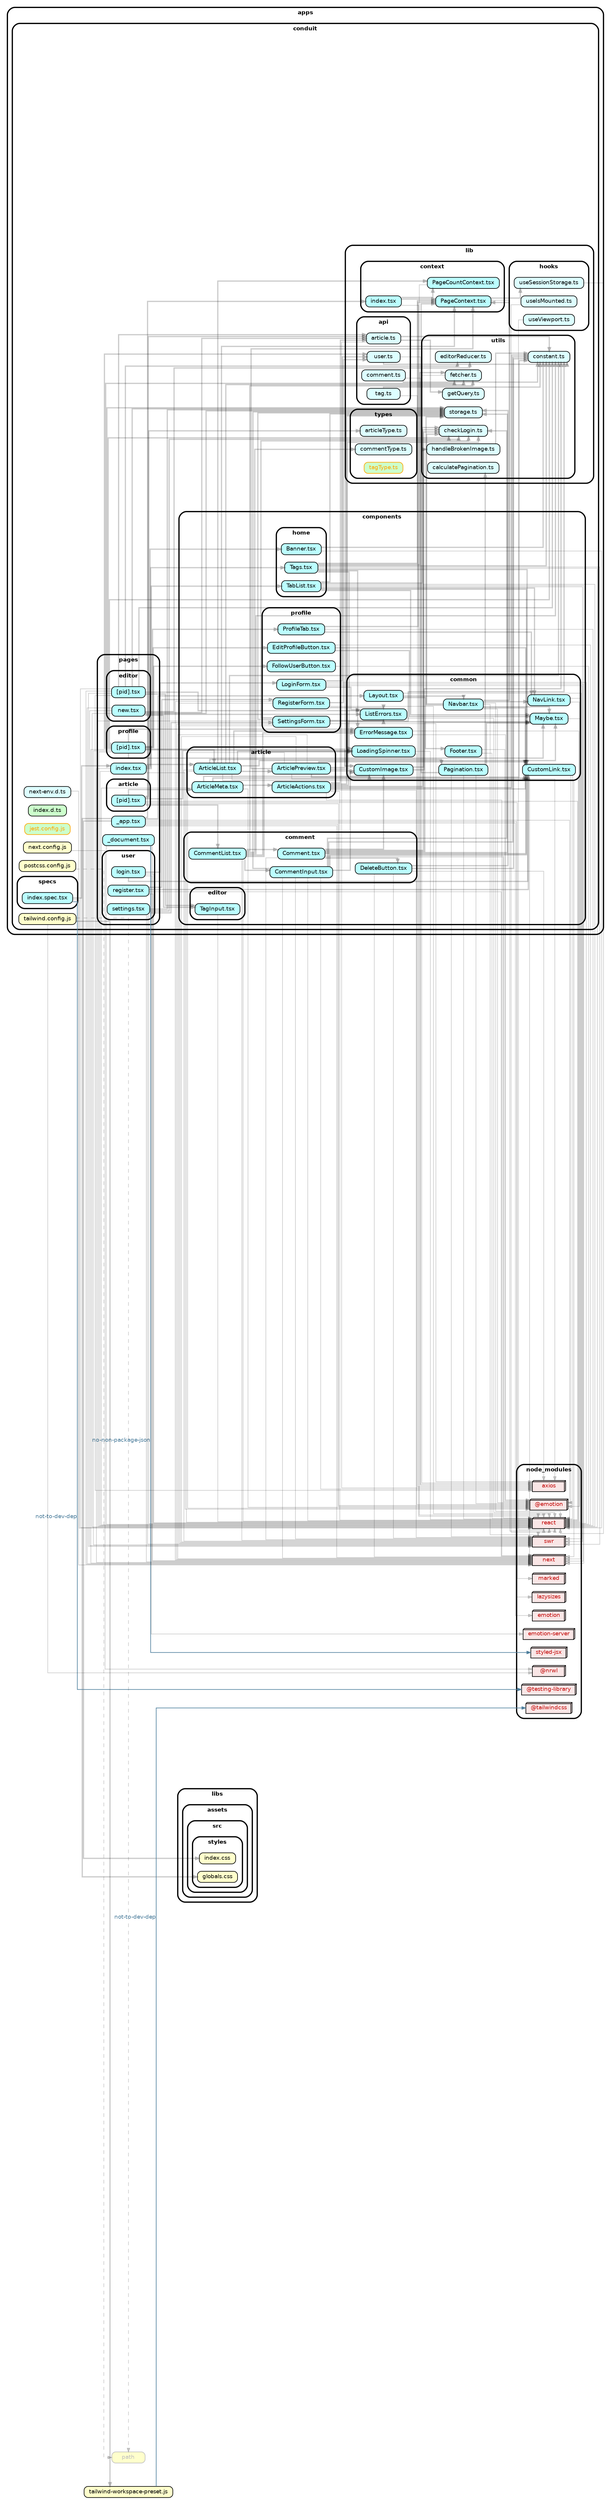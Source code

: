 strict digraph "dependency-cruiser output"{
    ordering="out" rankdir="LR" splines="ortho" overlap="false" nodesep="0.16" ranksep="0.18" fontname="Helvetica-bold" fontsize="9" style="rounded,bold,filled" fillcolor="#ffffff" compound="true"
    node [shape="box" style="rounded, filled" height="0.2" color="black" fillcolor="#ffffcc" fontcolor="black" fontname="Helvetica" fontsize="9"]
    edge [arrowhead="normal" arrowsize="0.6" penwidth="2.0" color="#00000033" fontname="Helvetica" fontsize="9"]

    subgraph "cluster_apps" {label="apps" subgraph "cluster_apps/conduit" {label="conduit" subgraph "cluster_apps/conduit/components" {label="components" subgraph "cluster_apps/conduit/components/article" {label="article" "apps/conduit/components/article/ArticleActions.tsx" [label="ArticleActions.tsx" URL="apps/conduit/components/article/ArticleActions.tsx" fillcolor="#bbfeff"] } } } }
    "apps/conduit/components/article/ArticleActions.tsx" -> "apps/conduit/lib/api/article.ts"
    "apps/conduit/components/article/ArticleActions.tsx" -> "apps/conduit/lib/utils/checkLogin.ts"
    "apps/conduit/components/article/ArticleActions.tsx" -> "apps/conduit/lib/utils/constant.ts"
    "apps/conduit/components/article/ArticleActions.tsx" -> "apps/conduit/lib/utils/storage.ts"
    "apps/conduit/components/article/ArticleActions.tsx" -> "apps/conduit/components/common/CustomLink.tsx"
    "apps/conduit/components/article/ArticleActions.tsx" -> "apps/conduit/components/common/Maybe.tsx"
    "apps/conduit/components/article/ArticleActions.tsx" -> "node_modules/next" [penwidth="1.0"]
    "apps/conduit/components/article/ArticleActions.tsx" -> "node_modules/react" [penwidth="1.0"]
    "apps/conduit/components/article/ArticleActions.tsx" -> "node_modules/swr" [penwidth="1.0"]
    subgraph "cluster_apps" {label="apps" subgraph "cluster_apps/conduit" {label="conduit" subgraph "cluster_apps/conduit/components" {label="components" subgraph "cluster_apps/conduit/components/article" {label="article" "apps/conduit/components/article/ArticleList.tsx" [label="ArticleList.tsx" URL="apps/conduit/components/article/ArticleList.tsx" fillcolor="#bbfeff"] } } } }
    "apps/conduit/components/article/ArticleList.tsx" -> "apps/conduit/lib/context/PageContext.tsx"
    "apps/conduit/components/article/ArticleList.tsx" -> "apps/conduit/lib/context/PageCountContext.tsx"
    "apps/conduit/components/article/ArticleList.tsx" -> "apps/conduit/lib/utils/constant.ts"
    "apps/conduit/components/article/ArticleList.tsx" -> "apps/conduit/lib/utils/fetcher.ts"
    "apps/conduit/components/article/ArticleList.tsx" -> "apps/conduit/components/common/ErrorMessage.tsx"
    "apps/conduit/components/article/ArticleList.tsx" -> "apps/conduit/components/common/LoadingSpinner.tsx"
    "apps/conduit/components/article/ArticleList.tsx" -> "apps/conduit/components/common/Maybe.tsx"
    "apps/conduit/components/article/ArticleList.tsx" -> "apps/conduit/components/common/Pagination.tsx"
    "apps/conduit/components/article/ArticleList.tsx" -> "apps/conduit/components/article/ArticlePreview.tsx"
    "apps/conduit/components/article/ArticleList.tsx" -> "node_modules/@emotion" [penwidth="1.0"]
    "apps/conduit/components/article/ArticleList.tsx" -> "node_modules/next" [penwidth="1.0"]
    "apps/conduit/components/article/ArticleList.tsx" -> "node_modules/react" [penwidth="1.0"]
    "apps/conduit/components/article/ArticleList.tsx" -> "node_modules/swr" [penwidth="1.0"]
    subgraph "cluster_apps" {label="apps" subgraph "cluster_apps/conduit" {label="conduit" subgraph "cluster_apps/conduit/components" {label="components" subgraph "cluster_apps/conduit/components/article" {label="article" "apps/conduit/components/article/ArticleMeta.tsx" [label="ArticleMeta.tsx" URL="apps/conduit/components/article/ArticleMeta.tsx" fillcolor="#bbfeff"] } } } }
    "apps/conduit/components/article/ArticleMeta.tsx" -> "apps/conduit/components/common/CustomImage.tsx"
    "apps/conduit/components/article/ArticleMeta.tsx" -> "apps/conduit/components/common/CustomLink.tsx"
    "apps/conduit/components/article/ArticleMeta.tsx" -> "apps/conduit/components/article/ArticleActions.tsx"
    "apps/conduit/components/article/ArticleMeta.tsx" -> "node_modules/@emotion" [penwidth="1.0"]
    "apps/conduit/components/article/ArticleMeta.tsx" -> "node_modules/react" [penwidth="1.0"]
    subgraph "cluster_apps" {label="apps" subgraph "cluster_apps/conduit" {label="conduit" subgraph "cluster_apps/conduit/components" {label="components" subgraph "cluster_apps/conduit/components/article" {label="article" "apps/conduit/components/article/ArticlePreview.tsx" [label="ArticlePreview.tsx" URL="apps/conduit/components/article/ArticlePreview.tsx" fillcolor="#bbfeff"] } } } }
    "apps/conduit/components/article/ArticlePreview.tsx" -> "apps/conduit/lib/context/PageContext.tsx"
    "apps/conduit/components/article/ArticlePreview.tsx" -> "apps/conduit/lib/utils/checkLogin.ts"
    "apps/conduit/components/article/ArticlePreview.tsx" -> "apps/conduit/lib/utils/constant.ts"
    "apps/conduit/components/article/ArticlePreview.tsx" -> "apps/conduit/lib/utils/storage.ts"
    "apps/conduit/components/article/ArticlePreview.tsx" -> "apps/conduit/components/common/CustomImage.tsx"
    "apps/conduit/components/article/ArticlePreview.tsx" -> "apps/conduit/components/common/CustomLink.tsx"
    "apps/conduit/components/article/ArticlePreview.tsx" -> "node_modules/axios" [penwidth="1.0"]
    "apps/conduit/components/article/ArticlePreview.tsx" -> "node_modules/next" [penwidth="1.0"]
    "apps/conduit/components/article/ArticlePreview.tsx" -> "node_modules/react" [penwidth="1.0"]
    "apps/conduit/components/article/ArticlePreview.tsx" -> "node_modules/swr" [penwidth="1.0"]
    subgraph "cluster_apps" {label="apps" subgraph "cluster_apps/conduit" {label="conduit" subgraph "cluster_apps/conduit/components" {label="components" subgraph "cluster_apps/conduit/components/comment" {label="comment" "apps/conduit/components/comment/Comment.tsx" [label="Comment.tsx" URL="apps/conduit/components/comment/Comment.tsx" fillcolor="#bbfeff"] } } } }
    "apps/conduit/components/comment/Comment.tsx" -> "apps/conduit/lib/utils/checkLogin.ts"
    "apps/conduit/components/comment/Comment.tsx" -> "apps/conduit/lib/utils/storage.ts"
    "apps/conduit/components/comment/Comment.tsx" -> "apps/conduit/components/comment/DeleteButton.tsx"
    "apps/conduit/components/comment/Comment.tsx" -> "apps/conduit/components/common/CustomImage.tsx"
    "apps/conduit/components/comment/Comment.tsx" -> "apps/conduit/components/common/CustomLink.tsx"
    "apps/conduit/components/comment/Comment.tsx" -> "apps/conduit/components/common/Maybe.tsx"
    "apps/conduit/components/comment/Comment.tsx" -> "node_modules/@emotion" [penwidth="1.0"]
    "apps/conduit/components/comment/Comment.tsx" -> "node_modules/react" [penwidth="1.0"]
    "apps/conduit/components/comment/Comment.tsx" -> "node_modules/swr" [penwidth="1.0"]
    subgraph "cluster_apps" {label="apps" subgraph "cluster_apps/conduit" {label="conduit" subgraph "cluster_apps/conduit/components" {label="components" subgraph "cluster_apps/conduit/components/comment" {label="comment" "apps/conduit/components/comment/CommentInput.tsx" [label="CommentInput.tsx" URL="apps/conduit/components/comment/CommentInput.tsx" fillcolor="#bbfeff"] } } } }
    "apps/conduit/components/comment/CommentInput.tsx" -> "apps/conduit/lib/utils/checkLogin.ts"
    "apps/conduit/components/comment/CommentInput.tsx" -> "apps/conduit/lib/utils/constant.ts"
    "apps/conduit/components/comment/CommentInput.tsx" -> "apps/conduit/lib/utils/storage.ts"
    "apps/conduit/components/comment/CommentInput.tsx" -> "apps/conduit/components/common/CustomImage.tsx"
    "apps/conduit/components/comment/CommentInput.tsx" -> "apps/conduit/components/common/CustomLink.tsx"
    "apps/conduit/components/comment/CommentInput.tsx" -> "node_modules/axios" [penwidth="1.0"]
    "apps/conduit/components/comment/CommentInput.tsx" -> "node_modules/next" [penwidth="1.0"]
    "apps/conduit/components/comment/CommentInput.tsx" -> "node_modules/react" [penwidth="1.0"]
    "apps/conduit/components/comment/CommentInput.tsx" -> "node_modules/swr" [penwidth="1.0"]
    subgraph "cluster_apps" {label="apps" subgraph "cluster_apps/conduit" {label="conduit" subgraph "cluster_apps/conduit/components" {label="components" subgraph "cluster_apps/conduit/components/comment" {label="comment" "apps/conduit/components/comment/CommentList.tsx" [label="CommentList.tsx" URL="apps/conduit/components/comment/CommentList.tsx" fillcolor="#bbfeff"] } } } }
    "apps/conduit/components/comment/CommentList.tsx" -> "apps/conduit/lib/types/commentType.ts"
    "apps/conduit/components/comment/CommentList.tsx" -> "apps/conduit/lib/utils/constant.ts"
    "apps/conduit/components/comment/CommentList.tsx" -> "apps/conduit/lib/utils/fetcher.ts"
    "apps/conduit/components/comment/CommentList.tsx" -> "apps/conduit/components/common/ErrorMessage.tsx"
    "apps/conduit/components/comment/CommentList.tsx" -> "apps/conduit/components/common/LoadingSpinner.tsx"
    "apps/conduit/components/comment/CommentList.tsx" -> "apps/conduit/components/comment/Comment.tsx"
    "apps/conduit/components/comment/CommentList.tsx" -> "apps/conduit/components/comment/CommentInput.tsx"
    "apps/conduit/components/comment/CommentList.tsx" -> "node_modules/react" [penwidth="1.0"]
    "apps/conduit/components/comment/CommentList.tsx" -> "node_modules/swr" [penwidth="1.0"]
    subgraph "cluster_apps" {label="apps" subgraph "cluster_apps/conduit" {label="conduit" subgraph "cluster_apps/conduit/components" {label="components" subgraph "cluster_apps/conduit/components/comment" {label="comment" "apps/conduit/components/comment/DeleteButton.tsx" [label="DeleteButton.tsx" URL="apps/conduit/components/comment/DeleteButton.tsx" fillcolor="#bbfeff"] } } } }
    "apps/conduit/components/comment/DeleteButton.tsx" -> "apps/conduit/lib/utils/constant.ts"
    "apps/conduit/components/comment/DeleteButton.tsx" -> "apps/conduit/lib/utils/storage.ts"
    "apps/conduit/components/comment/DeleteButton.tsx" -> "node_modules/axios" [penwidth="1.0"]
    "apps/conduit/components/comment/DeleteButton.tsx" -> "node_modules/next" [penwidth="1.0"]
    "apps/conduit/components/comment/DeleteButton.tsx" -> "node_modules/swr" [penwidth="1.0"]
    subgraph "cluster_apps" {label="apps" subgraph "cluster_apps/conduit" {label="conduit" subgraph "cluster_apps/conduit/components" {label="components" subgraph "cluster_apps/conduit/components/common" {label="common" "apps/conduit/components/common/CustomImage.tsx" [label="CustomImage.tsx" URL="apps/conduit/components/common/CustomImage.tsx" fillcolor="#bbfeff"] } } } }
    "apps/conduit/components/common/CustomImage.tsx" -> "apps/conduit/lib/utils/constant.ts"
    "apps/conduit/components/common/CustomImage.tsx" -> "apps/conduit/lib/utils/handleBrokenImage.ts"
    subgraph "cluster_apps" {label="apps" subgraph "cluster_apps/conduit" {label="conduit" subgraph "cluster_apps/conduit/components" {label="components" subgraph "cluster_apps/conduit/components/common" {label="common" "apps/conduit/components/common/CustomLink.tsx" [label="CustomLink.tsx" URL="apps/conduit/components/common/CustomLink.tsx" fillcolor="#bbfeff"] } } } }
    "apps/conduit/components/common/CustomLink.tsx" -> "node_modules/@emotion" [penwidth="1.0"]
    "apps/conduit/components/common/CustomLink.tsx" -> "node_modules/next" [penwidth="1.0"]
    "apps/conduit/components/common/CustomLink.tsx" -> "node_modules/react" [penwidth="1.0"]
    subgraph "cluster_apps" {label="apps" subgraph "cluster_apps/conduit" {label="conduit" subgraph "cluster_apps/conduit/components" {label="components" subgraph "cluster_apps/conduit/components/common" {label="common" "apps/conduit/components/common/ErrorMessage.tsx" [label="ErrorMessage.tsx" URL="apps/conduit/components/common/ErrorMessage.tsx" fillcolor="#bbfeff"] } } } }
    "apps/conduit/components/common/ErrorMessage.tsx" -> "node_modules/@emotion" [penwidth="1.0"]
    "apps/conduit/components/common/ErrorMessage.tsx" -> "node_modules/react" [penwidth="1.0"]
    subgraph "cluster_apps" {label="apps" subgraph "cluster_apps/conduit" {label="conduit" subgraph "cluster_apps/conduit/components" {label="components" subgraph "cluster_apps/conduit/components/common" {label="common" "apps/conduit/components/common/Footer.tsx" [label="Footer.tsx" URL="apps/conduit/components/common/Footer.tsx" fillcolor="#bbfeff"] } } } }
    "apps/conduit/components/common/Footer.tsx" -> "node_modules/@emotion" [penwidth="1.0"]
    "apps/conduit/components/common/Footer.tsx" -> "node_modules/react" [penwidth="1.0"]
    subgraph "cluster_apps" {label="apps" subgraph "cluster_apps/conduit" {label="conduit" subgraph "cluster_apps/conduit/components" {label="components" subgraph "cluster_apps/conduit/components/common" {label="common" "apps/conduit/components/common/Layout.tsx" [label="Layout.tsx" URL="apps/conduit/components/common/Layout.tsx" fillcolor="#bbfeff"] } } } }
    "apps/conduit/components/common/Layout.tsx" -> "apps/conduit/components/common/Footer.tsx"
    "apps/conduit/components/common/Layout.tsx" -> "apps/conduit/components/common/Navbar.tsx"
    "apps/conduit/components/common/Layout.tsx" -> "node_modules/react" [penwidth="1.0"]
    subgraph "cluster_apps" {label="apps" subgraph "cluster_apps/conduit" {label="conduit" subgraph "cluster_apps/conduit/components" {label="components" subgraph "cluster_apps/conduit/components/common" {label="common" "apps/conduit/components/common/ListErrors.tsx" [label="ListErrors.tsx" URL="apps/conduit/components/common/ListErrors.tsx" fillcolor="#bbfeff"] } } } }
    "apps/conduit/components/common/ListErrors.tsx" -> "node_modules/react" [penwidth="1.0"]
    subgraph "cluster_apps" {label="apps" subgraph "cluster_apps/conduit" {label="conduit" subgraph "cluster_apps/conduit/components" {label="components" subgraph "cluster_apps/conduit/components/common" {label="common" "apps/conduit/components/common/LoadingSpinner.tsx" [label="LoadingSpinner.tsx" URL="apps/conduit/components/common/LoadingSpinner.tsx" fillcolor="#bbfeff"] } } } }
    "apps/conduit/components/common/LoadingSpinner.tsx" -> "node_modules/@emotion" [penwidth="1.0"]
    "apps/conduit/components/common/LoadingSpinner.tsx" -> "node_modules/react" [penwidth="1.0"]
    subgraph "cluster_apps" {label="apps" subgraph "cluster_apps/conduit" {label="conduit" subgraph "cluster_apps/conduit/components" {label="components" subgraph "cluster_apps/conduit/components/common" {label="common" "apps/conduit/components/common/Maybe.tsx" [label="Maybe.tsx" URL="apps/conduit/components/common/Maybe.tsx" fillcolor="#bbfeff"] } } } }
    "apps/conduit/components/common/Maybe.tsx" -> "node_modules/react" [penwidth="1.0"]
    subgraph "cluster_apps" {label="apps" subgraph "cluster_apps/conduit" {label="conduit" subgraph "cluster_apps/conduit/components" {label="components" subgraph "cluster_apps/conduit/components/common" {label="common" "apps/conduit/components/common/NavLink.tsx" [label="NavLink.tsx" URL="apps/conduit/components/common/NavLink.tsx" fillcolor="#bbfeff"] } } } }
    "apps/conduit/components/common/NavLink.tsx" -> "node_modules/@emotion" [penwidth="1.0"]
    "apps/conduit/components/common/NavLink.tsx" -> "node_modules/next" [penwidth="1.0"]
    subgraph "cluster_apps" {label="apps" subgraph "cluster_apps/conduit" {label="conduit" subgraph "cluster_apps/conduit/components" {label="components" subgraph "cluster_apps/conduit/components/common" {label="common" "apps/conduit/components/common/Navbar.tsx" [label="Navbar.tsx" URL="apps/conduit/components/common/Navbar.tsx" fillcolor="#bbfeff"] } } } }
    "apps/conduit/components/common/Navbar.tsx" -> "apps/conduit/lib/context/PageContext.tsx"
    "apps/conduit/components/common/Navbar.tsx" -> "apps/conduit/lib/utils/checkLogin.ts"
    "apps/conduit/components/common/Navbar.tsx" -> "apps/conduit/lib/utils/storage.ts"
    "apps/conduit/components/common/Navbar.tsx" -> "apps/conduit/components/common/CustomLink.tsx"
    "apps/conduit/components/common/Navbar.tsx" -> "apps/conduit/components/common/Maybe.tsx"
    "apps/conduit/components/common/Navbar.tsx" -> "apps/conduit/components/common/NavLink.tsx"
    "apps/conduit/components/common/Navbar.tsx" -> "node_modules/@emotion" [penwidth="1.0"]
    "apps/conduit/components/common/Navbar.tsx" -> "node_modules/react" [penwidth="1.0"]
    "apps/conduit/components/common/Navbar.tsx" -> "node_modules/swr" [penwidth="1.0"]
    subgraph "cluster_apps" {label="apps" subgraph "cluster_apps/conduit" {label="conduit" subgraph "cluster_apps/conduit/components" {label="components" subgraph "cluster_apps/conduit/components/common" {label="common" "apps/conduit/components/common/Pagination.tsx" [label="Pagination.tsx" URL="apps/conduit/components/common/Pagination.tsx" fillcolor="#bbfeff"] } } } }
    "apps/conduit/components/common/Pagination.tsx" -> "apps/conduit/lib/context/PageContext.tsx"
    "apps/conduit/components/common/Pagination.tsx" -> "apps/conduit/lib/utils/calculatePagination.ts"
    "apps/conduit/components/common/Pagination.tsx" -> "apps/conduit/components/common/Maybe.tsx"
    "apps/conduit/components/common/Pagination.tsx" -> "node_modules/@emotion" [penwidth="1.0"]
    "apps/conduit/components/common/Pagination.tsx" -> "node_modules/react" [penwidth="1.0"]
    "apps/conduit/components/common/Pagination.tsx" -> "node_modules/swr" [penwidth="1.0"]
    subgraph "cluster_apps" {label="apps" subgraph "cluster_apps/conduit" {label="conduit" subgraph "cluster_apps/conduit/components" {label="components" subgraph "cluster_apps/conduit/components/editor" {label="editor" "apps/conduit/components/editor/TagInput.tsx" [label="TagInput.tsx" URL="apps/conduit/components/editor/TagInput.tsx" fillcolor="#bbfeff"] } } } }
    "apps/conduit/components/editor/TagInput.tsx" -> "node_modules/react" [penwidth="1.0"]
    subgraph "cluster_apps" {label="apps" subgraph "cluster_apps/conduit" {label="conduit" subgraph "cluster_apps/conduit/components" {label="components" subgraph "cluster_apps/conduit/components/home" {label="home" "apps/conduit/components/home/Banner.tsx" [label="Banner.tsx" URL="apps/conduit/components/home/Banner.tsx" fillcolor="#bbfeff"] } } } }
    "apps/conduit/components/home/Banner.tsx" -> "apps/conduit/lib/utils/constant.ts"
    "apps/conduit/components/home/Banner.tsx" -> "node_modules/react" [penwidth="1.0"]
    subgraph "cluster_apps" {label="apps" subgraph "cluster_apps/conduit" {label="conduit" subgraph "cluster_apps/conduit/components" {label="components" subgraph "cluster_apps/conduit/components/home" {label="home" "apps/conduit/components/home/TabList.tsx" [label="TabList.tsx" URL="apps/conduit/components/home/TabList.tsx" fillcolor="#bbfeff"] } } } }
    "apps/conduit/components/home/TabList.tsx" -> "apps/conduit/lib/utils/checkLogin.ts"
    "apps/conduit/components/home/TabList.tsx" -> "apps/conduit/lib/utils/storage.ts"
    "apps/conduit/components/home/TabList.tsx" -> "apps/conduit/components/common/CustomLink.tsx"
    "apps/conduit/components/home/TabList.tsx" -> "apps/conduit/components/common/Maybe.tsx"
    "apps/conduit/components/home/TabList.tsx" -> "apps/conduit/components/common/NavLink.tsx"
    "apps/conduit/components/home/TabList.tsx" -> "node_modules/next" [penwidth="1.0"]
    "apps/conduit/components/home/TabList.tsx" -> "node_modules/react" [penwidth="1.0"]
    "apps/conduit/components/home/TabList.tsx" -> "node_modules/swr" [penwidth="1.0"]
    subgraph "cluster_apps" {label="apps" subgraph "cluster_apps/conduit" {label="conduit" subgraph "cluster_apps/conduit/components" {label="components" subgraph "cluster_apps/conduit/components/home" {label="home" "apps/conduit/components/home/Tags.tsx" [label="Tags.tsx" URL="apps/conduit/components/home/Tags.tsx" fillcolor="#bbfeff"] } } } }
    "apps/conduit/components/home/Tags.tsx" -> "apps/conduit/lib/context/PageContext.tsx"
    "apps/conduit/components/home/Tags.tsx" -> "apps/conduit/lib/utils/constant.ts"
    "apps/conduit/components/home/Tags.tsx" -> "apps/conduit/lib/utils/fetcher.ts"
    "apps/conduit/components/home/Tags.tsx" -> "apps/conduit/components/common/CustomLink.tsx"
    "apps/conduit/components/home/Tags.tsx" -> "apps/conduit/components/common/ErrorMessage.tsx"
    "apps/conduit/components/home/Tags.tsx" -> "apps/conduit/components/common/LoadingSpinner.tsx"
    "apps/conduit/components/home/Tags.tsx" -> "node_modules/react" [penwidth="1.0"]
    "apps/conduit/components/home/Tags.tsx" -> "node_modules/swr" [penwidth="1.0"]
    subgraph "cluster_apps" {label="apps" subgraph "cluster_apps/conduit" {label="conduit" subgraph "cluster_apps/conduit/components" {label="components" subgraph "cluster_apps/conduit/components/profile" {label="profile" "apps/conduit/components/profile/EditProfileButton.tsx" [label="EditProfileButton.tsx" URL="apps/conduit/components/profile/EditProfileButton.tsx" fillcolor="#bbfeff"] } } } }
    "apps/conduit/components/profile/EditProfileButton.tsx" -> "apps/conduit/components/common/CustomLink.tsx"
    "apps/conduit/components/profile/EditProfileButton.tsx" -> "apps/conduit/components/common/Maybe.tsx"
    "apps/conduit/components/profile/EditProfileButton.tsx" -> "node_modules/react" [penwidth="1.0"]
    subgraph "cluster_apps" {label="apps" subgraph "cluster_apps/conduit" {label="conduit" subgraph "cluster_apps/conduit/components" {label="components" subgraph "cluster_apps/conduit/components/profile" {label="profile" "apps/conduit/components/profile/FollowUserButton.tsx" [label="FollowUserButton.tsx" URL="apps/conduit/components/profile/FollowUserButton.tsx" fillcolor="#bbfeff"] } } } }
    "apps/conduit/components/profile/FollowUserButton.tsx" -> "node_modules/react" [penwidth="1.0"]
    subgraph "cluster_apps" {label="apps" subgraph "cluster_apps/conduit" {label="conduit" subgraph "cluster_apps/conduit/components" {label="components" subgraph "cluster_apps/conduit/components/profile" {label="profile" "apps/conduit/components/profile/LoginForm.tsx" [label="LoginForm.tsx" URL="apps/conduit/components/profile/LoginForm.tsx" fillcolor="#bbfeff"] } } } }
    "apps/conduit/components/profile/LoginForm.tsx" -> "apps/conduit/lib/api/user.ts"
    "apps/conduit/components/profile/LoginForm.tsx" -> "apps/conduit/components/common/ListErrors.tsx"
    "apps/conduit/components/profile/LoginForm.tsx" -> "node_modules/next" [penwidth="1.0"]
    "apps/conduit/components/profile/LoginForm.tsx" -> "node_modules/react" [penwidth="1.0"]
    "apps/conduit/components/profile/LoginForm.tsx" -> "node_modules/swr" [penwidth="1.0"]
    subgraph "cluster_apps" {label="apps" subgraph "cluster_apps/conduit" {label="conduit" subgraph "cluster_apps/conduit/components" {label="components" subgraph "cluster_apps/conduit/components/profile" {label="profile" "apps/conduit/components/profile/ProfileTab.tsx" [label="ProfileTab.tsx" URL="apps/conduit/components/profile/ProfileTab.tsx" fillcolor="#bbfeff"] } } } }
    "apps/conduit/components/profile/ProfileTab.tsx" -> "apps/conduit/lib/context/PageContext.tsx"
    "apps/conduit/components/profile/ProfileTab.tsx" -> "apps/conduit/components/common/NavLink.tsx"
    "apps/conduit/components/profile/ProfileTab.tsx" -> "node_modules/react" [penwidth="1.0"]
    subgraph "cluster_apps" {label="apps" subgraph "cluster_apps/conduit" {label="conduit" subgraph "cluster_apps/conduit/components" {label="components" subgraph "cluster_apps/conduit/components/profile" {label="profile" "apps/conduit/components/profile/RegisterForm.tsx" [label="RegisterForm.tsx" URL="apps/conduit/components/profile/RegisterForm.tsx" fillcolor="#bbfeff"] } } } }
    "apps/conduit/components/profile/RegisterForm.tsx" -> "apps/conduit/lib/api/user.ts"
    "apps/conduit/components/profile/RegisterForm.tsx" -> "apps/conduit/components/common/ListErrors.tsx"
    "apps/conduit/components/profile/RegisterForm.tsx" -> "node_modules/next" [penwidth="1.0"]
    "apps/conduit/components/profile/RegisterForm.tsx" -> "node_modules/react" [penwidth="1.0"]
    "apps/conduit/components/profile/RegisterForm.tsx" -> "node_modules/swr" [penwidth="1.0"]
    subgraph "cluster_apps" {label="apps" subgraph "cluster_apps/conduit" {label="conduit" subgraph "cluster_apps/conduit/components" {label="components" subgraph "cluster_apps/conduit/components/profile" {label="profile" "apps/conduit/components/profile/SettingsForm.tsx" [label="SettingsForm.tsx" URL="apps/conduit/components/profile/SettingsForm.tsx" fillcolor="#bbfeff"] } } } }
    "apps/conduit/components/profile/SettingsForm.tsx" -> "apps/conduit/lib/utils/checkLogin.ts"
    "apps/conduit/components/profile/SettingsForm.tsx" -> "apps/conduit/lib/utils/constant.ts"
    "apps/conduit/components/profile/SettingsForm.tsx" -> "apps/conduit/lib/utils/storage.ts"
    "apps/conduit/components/profile/SettingsForm.tsx" -> "apps/conduit/components/common/ListErrors.tsx"
    "apps/conduit/components/profile/SettingsForm.tsx" -> "node_modules/axios" [penwidth="1.0"]
    "apps/conduit/components/profile/SettingsForm.tsx" -> "node_modules/next" [penwidth="1.0"]
    "apps/conduit/components/profile/SettingsForm.tsx" -> "node_modules/react" [penwidth="1.0"]
    "apps/conduit/components/profile/SettingsForm.tsx" -> "node_modules/swr" [penwidth="1.0"]
    subgraph "cluster_apps" {label="apps" subgraph "cluster_apps/conduit" {label="conduit" "apps/conduit/index.d.ts" [label="index.d.ts" URL="apps/conduit/index.d.ts" fillcolor="#ccffcc"] } }
    subgraph "cluster_apps" {label="apps" subgraph "cluster_apps/conduit" {label="conduit" "apps/conduit/jest.config.js" [label="jest.config.js" tooltip="no-orphans" URL="apps/conduit/jest.config.js" fillcolor="#ccffcc" fontcolor="orange" color="orange"] } }
    subgraph "cluster_apps" {label="apps" subgraph "cluster_apps/conduit" {label="conduit" subgraph "cluster_apps/conduit/lib" {label="lib" subgraph "cluster_apps/conduit/lib/api" {label="api" "apps/conduit/lib/api/article.ts" [label="article.ts" URL="apps/conduit/lib/api/article.ts" fillcolor="#ddfeff"] } } } }
    "apps/conduit/lib/api/article.ts" -> "apps/conduit/lib/utils/constant.ts"
    "apps/conduit/lib/api/article.ts" -> "apps/conduit/lib/utils/getQuery.ts"
    "apps/conduit/lib/api/article.ts" -> "node_modules/axios" [penwidth="1.0"]
    subgraph "cluster_apps" {label="apps" subgraph "cluster_apps/conduit" {label="conduit" subgraph "cluster_apps/conduit/lib" {label="lib" subgraph "cluster_apps/conduit/lib/api" {label="api" "apps/conduit/lib/api/comment.ts" [label="comment.ts" URL="apps/conduit/lib/api/comment.ts" fillcolor="#ddfeff"] } } } }
    "apps/conduit/lib/api/comment.ts" -> "apps/conduit/lib/utils/constant.ts"
    "apps/conduit/lib/api/comment.ts" -> "node_modules/axios" [penwidth="1.0"]
    subgraph "cluster_apps" {label="apps" subgraph "cluster_apps/conduit" {label="conduit" subgraph "cluster_apps/conduit/lib" {label="lib" subgraph "cluster_apps/conduit/lib/api" {label="api" "apps/conduit/lib/api/tag.ts" [label="tag.ts" URL="apps/conduit/lib/api/tag.ts" fillcolor="#ddfeff"] } } } }
    "apps/conduit/lib/api/tag.ts" -> "apps/conduit/lib/utils/constant.ts"
    "apps/conduit/lib/api/tag.ts" -> "node_modules/axios" [penwidth="1.0"]
    subgraph "cluster_apps" {label="apps" subgraph "cluster_apps/conduit" {label="conduit" subgraph "cluster_apps/conduit/lib" {label="lib" subgraph "cluster_apps/conduit/lib/api" {label="api" "apps/conduit/lib/api/user.ts" [label="user.ts" URL="apps/conduit/lib/api/user.ts" fillcolor="#ddfeff"] } } } }
    "apps/conduit/lib/api/user.ts" -> "apps/conduit/lib/utils/constant.ts"
    "apps/conduit/lib/api/user.ts" -> "node_modules/axios" [penwidth="1.0"]
    subgraph "cluster_apps" {label="apps" subgraph "cluster_apps/conduit" {label="conduit" subgraph "cluster_apps/conduit/lib" {label="lib" subgraph "cluster_apps/conduit/lib/context" {label="context" "apps/conduit/lib/context/PageContext.tsx" [label="PageContext.tsx" URL="apps/conduit/lib/context/PageContext.tsx" fillcolor="#bbfeff"] } } } }
    "apps/conduit/lib/context/PageContext.tsx" -> "apps/conduit/lib/hooks/useSessionStorage.ts"
    "apps/conduit/lib/context/PageContext.tsx" -> "node_modules/react" [penwidth="1.0"]
    subgraph "cluster_apps" {label="apps" subgraph "cluster_apps/conduit" {label="conduit" subgraph "cluster_apps/conduit/lib" {label="lib" subgraph "cluster_apps/conduit/lib/context" {label="context" "apps/conduit/lib/context/PageCountContext.tsx" [label="PageCountContext.tsx" URL="apps/conduit/lib/context/PageCountContext.tsx" fillcolor="#bbfeff"] } } } }
    "apps/conduit/lib/context/PageCountContext.tsx" -> "node_modules/react" [penwidth="1.0"]
    subgraph "cluster_apps" {label="apps" subgraph "cluster_apps/conduit" {label="conduit" subgraph "cluster_apps/conduit/lib" {label="lib" subgraph "cluster_apps/conduit/lib/context" {label="context" "apps/conduit/lib/context/index.tsx" [label="index.tsx" URL="apps/conduit/lib/context/index.tsx" fillcolor="#bbfeff"] } } } }
    "apps/conduit/lib/context/index.tsx" -> "apps/conduit/lib/context/PageContext.tsx"
    "apps/conduit/lib/context/index.tsx" -> "apps/conduit/lib/context/PageCountContext.tsx"
    "apps/conduit/lib/context/index.tsx" -> "node_modules/react" [penwidth="1.0"]
    subgraph "cluster_apps" {label="apps" subgraph "cluster_apps/conduit" {label="conduit" subgraph "cluster_apps/conduit/lib" {label="lib" subgraph "cluster_apps/conduit/lib/hooks" {label="hooks" "apps/conduit/lib/hooks/useIsMounted.ts" [label="useIsMounted.ts" URL="apps/conduit/lib/hooks/useIsMounted.ts" fillcolor="#ddfeff"] } } } }
    "apps/conduit/lib/hooks/useIsMounted.ts" -> "node_modules/react" [penwidth="1.0"]
    subgraph "cluster_apps" {label="apps" subgraph "cluster_apps/conduit" {label="conduit" subgraph "cluster_apps/conduit/lib" {label="lib" subgraph "cluster_apps/conduit/lib/hooks" {label="hooks" "apps/conduit/lib/hooks/useSessionStorage.ts" [label="useSessionStorage.ts" URL="apps/conduit/lib/hooks/useSessionStorage.ts" fillcolor="#ddfeff"] } } } }
    "apps/conduit/lib/hooks/useSessionStorage.ts" -> "node_modules/react" [penwidth="1.0"]
    subgraph "cluster_apps" {label="apps" subgraph "cluster_apps/conduit" {label="conduit" subgraph "cluster_apps/conduit/lib" {label="lib" subgraph "cluster_apps/conduit/lib/hooks" {label="hooks" "apps/conduit/lib/hooks/useViewport.ts" [label="useViewport.ts" URL="apps/conduit/lib/hooks/useViewport.ts" fillcolor="#ddfeff"] } } } }
    "apps/conduit/lib/hooks/useViewport.ts" -> "node_modules/react" [penwidth="1.0"]
    subgraph "cluster_apps" {label="apps" subgraph "cluster_apps/conduit" {label="conduit" subgraph "cluster_apps/conduit/lib" {label="lib" subgraph "cluster_apps/conduit/lib/types" {label="types" "apps/conduit/lib/types/articleType.ts" [label="articleType.ts" URL="apps/conduit/lib/types/articleType.ts" fillcolor="#ddfeff"] } } } }
    subgraph "cluster_apps" {label="apps" subgraph "cluster_apps/conduit" {label="conduit" subgraph "cluster_apps/conduit/lib" {label="lib" subgraph "cluster_apps/conduit/lib/types" {label="types" "apps/conduit/lib/types/commentType.ts" [label="commentType.ts" URL="apps/conduit/lib/types/commentType.ts" fillcolor="#ddfeff"] } } } }
    subgraph "cluster_apps" {label="apps" subgraph "cluster_apps/conduit" {label="conduit" subgraph "cluster_apps/conduit/lib" {label="lib" subgraph "cluster_apps/conduit/lib/types" {label="types" "apps/conduit/lib/types/tagType.ts" [label="tagType.ts" tooltip="no-orphans" URL="apps/conduit/lib/types/tagType.ts" fillcolor="#ccffcc" fontcolor="orange" color="orange"] } } } }
    subgraph "cluster_apps" {label="apps" subgraph "cluster_apps/conduit" {label="conduit" subgraph "cluster_apps/conduit/lib" {label="lib" subgraph "cluster_apps/conduit/lib/utils" {label="utils" "apps/conduit/lib/utils/calculatePagination.ts" [label="calculatePagination.ts" URL="apps/conduit/lib/utils/calculatePagination.ts" fillcolor="#ddfeff"] } } } }
    subgraph "cluster_apps" {label="apps" subgraph "cluster_apps/conduit" {label="conduit" subgraph "cluster_apps/conduit/lib" {label="lib" subgraph "cluster_apps/conduit/lib/utils" {label="utils" "apps/conduit/lib/utils/checkLogin.ts" [label="checkLogin.ts" URL="apps/conduit/lib/utils/checkLogin.ts" fillcolor="#ddfeff"] } } } }
    subgraph "cluster_apps" {label="apps" subgraph "cluster_apps/conduit" {label="conduit" subgraph "cluster_apps/conduit/lib" {label="lib" subgraph "cluster_apps/conduit/lib/utils" {label="utils" "apps/conduit/lib/utils/constant.ts" [label="constant.ts" URL="apps/conduit/lib/utils/constant.ts" fillcolor="#ddfeff"] } } } }
    subgraph "cluster_apps" {label="apps" subgraph "cluster_apps/conduit" {label="conduit" subgraph "cluster_apps/conduit/lib" {label="lib" subgraph "cluster_apps/conduit/lib/utils" {label="utils" "apps/conduit/lib/utils/editorReducer.ts" [label="editorReducer.ts" URL="apps/conduit/lib/utils/editorReducer.ts" fillcolor="#ddfeff"] } } } }
    subgraph "cluster_apps" {label="apps" subgraph "cluster_apps/conduit" {label="conduit" subgraph "cluster_apps/conduit/lib" {label="lib" subgraph "cluster_apps/conduit/lib/utils" {label="utils" "apps/conduit/lib/utils/fetcher.ts" [label="fetcher.ts" URL="apps/conduit/lib/utils/fetcher.ts" fillcolor="#ddfeff"] } } } }
    "apps/conduit/lib/utils/fetcher.ts" -> "node_modules/axios" [penwidth="1.0"]
    subgraph "cluster_apps" {label="apps" subgraph "cluster_apps/conduit" {label="conduit" subgraph "cluster_apps/conduit/lib" {label="lib" subgraph "cluster_apps/conduit/lib/utils" {label="utils" "apps/conduit/lib/utils/getQuery.ts" [label="getQuery.ts" URL="apps/conduit/lib/utils/getQuery.ts" fillcolor="#ddfeff"] } } } }
    subgraph "cluster_apps" {label="apps" subgraph "cluster_apps/conduit" {label="conduit" subgraph "cluster_apps/conduit/lib" {label="lib" subgraph "cluster_apps/conduit/lib/utils" {label="utils" "apps/conduit/lib/utils/handleBrokenImage.ts" [label="handleBrokenImage.ts" URL="apps/conduit/lib/utils/handleBrokenImage.ts" fillcolor="#ddfeff"] } } } }
    "apps/conduit/lib/utils/handleBrokenImage.ts" -> "apps/conduit/lib/utils/constant.ts"
    subgraph "cluster_apps" {label="apps" subgraph "cluster_apps/conduit" {label="conduit" subgraph "cluster_apps/conduit/lib" {label="lib" subgraph "cluster_apps/conduit/lib/utils" {label="utils" "apps/conduit/lib/utils/storage.ts" [label="storage.ts" URL="apps/conduit/lib/utils/storage.ts" fillcolor="#ddfeff"] } } } }
    subgraph "cluster_apps" {label="apps" subgraph "cluster_apps/conduit" {label="conduit" "apps/conduit/next-env.d.ts" [label="next-env.d.ts" URL="apps/conduit/next-env.d.ts" fillcolor="#ddfeff"] } }
    "apps/conduit/next-env.d.ts" -> "node_modules/next" [penwidth="1.0"]
    subgraph "cluster_apps" {label="apps" subgraph "cluster_apps/conduit" {label="conduit" "apps/conduit/next.config.js" [label="next.config.js" URL="apps/conduit/next.config.js" ] } }
    "apps/conduit/next.config.js" -> "node_modules/@nrwl" [penwidth="1.0"]
    subgraph "cluster_apps" {label="apps" subgraph "cluster_apps/conduit" {label="conduit" subgraph "cluster_apps/conduit/pages" {label="pages" "apps/conduit/pages/_app.tsx" [label="_app.tsx" URL="apps/conduit/pages/_app.tsx" fillcolor="#bbfeff"] } } }
    "apps/conduit/pages/_app.tsx" -> "apps/conduit/components/common/Layout.tsx"
    "apps/conduit/pages/_app.tsx" -> "apps/conduit/lib/context/index.tsx"
    "apps/conduit/pages/_app.tsx" -> "node_modules/@emotion" [penwidth="1.0"]
    "apps/conduit/pages/_app.tsx" -> "libs/assets/src/styles/globals.css"
    "apps/conduit/pages/_app.tsx" -> "libs/assets/src/styles/index.css"
    "apps/conduit/pages/_app.tsx" -> "node_modules/emotion" [penwidth="1.0"]
    "apps/conduit/pages/_app.tsx" -> "node_modules/lazysizes" [penwidth="1.0"]
    "apps/conduit/pages/_app.tsx" -> "node_modules/next" [penwidth="1.0"]
    "apps/conduit/pages/_app.tsx" -> "node_modules/react" [penwidth="1.0"]
    subgraph "cluster_apps" {label="apps" subgraph "cluster_apps/conduit" {label="conduit" subgraph "cluster_apps/conduit/pages" {label="pages" "apps/conduit/pages/_document.tsx" [label="_document.tsx" URL="apps/conduit/pages/_document.tsx" fillcolor="#bbfeff"] } } }
    "apps/conduit/pages/_document.tsx" -> "node_modules/emotion-server" [penwidth="1.0"]
    "apps/conduit/pages/_document.tsx" -> "node_modules/next" [penwidth="1.0"]
    "apps/conduit/pages/_document.tsx" -> "node_modules/react" [penwidth="1.0"]
    "apps/conduit/pages/_document.tsx" -> "node_modules/styled-jsx" [xlabel="no-non-package-json" tooltip="no-non-package-json" penwidth="1.0" fontcolor="#4e7f9d" color="#4e7f9d"]
    subgraph "cluster_apps" {label="apps" subgraph "cluster_apps/conduit" {label="conduit" subgraph "cluster_apps/conduit/pages" {label="pages" subgraph "cluster_apps/conduit/pages/article" {label="article" "apps/conduit/pages/article/[pid].tsx" [label="[pid].tsx" URL="apps/conduit/pages/article/[pid].tsx" fillcolor="#bbfeff"] } } } }
    "apps/conduit/pages/article/[pid].tsx" -> "apps/conduit/components/article/ArticleMeta.tsx"
    "apps/conduit/pages/article/[pid].tsx" -> "apps/conduit/components/comment/CommentList.tsx"
    "apps/conduit/pages/article/[pid].tsx" -> "apps/conduit/components/common/LoadingSpinner.tsx"
    "apps/conduit/pages/article/[pid].tsx" -> "apps/conduit/lib/api/article.ts"
    "apps/conduit/pages/article/[pid].tsx" -> "apps/conduit/lib/types/articleType.ts"
    "apps/conduit/pages/article/[pid].tsx" -> "node_modules/@emotion" [penwidth="1.0"]
    "apps/conduit/pages/article/[pid].tsx" -> "node_modules/marked" [penwidth="1.0"]
    "apps/conduit/pages/article/[pid].tsx" -> "node_modules/react" [penwidth="1.0"]
    subgraph "cluster_apps" {label="apps" subgraph "cluster_apps/conduit" {label="conduit" subgraph "cluster_apps/conduit/pages" {label="pages" subgraph "cluster_apps/conduit/pages/editor" {label="editor" "apps/conduit/pages/editor/[pid].tsx" [label="[pid].tsx" URL="apps/conduit/pages/editor/[pid].tsx" fillcolor="#bbfeff"] } } } }
    "apps/conduit/pages/editor/[pid].tsx" -> "apps/conduit/components/common/ListErrors.tsx"
    "apps/conduit/pages/editor/[pid].tsx" -> "apps/conduit/components/editor/TagInput.tsx"
    "apps/conduit/pages/editor/[pid].tsx" -> "apps/conduit/lib/api/article.ts"
    "apps/conduit/pages/editor/[pid].tsx" -> "apps/conduit/lib/utils/constant.ts"
    "apps/conduit/pages/editor/[pid].tsx" -> "apps/conduit/lib/utils/editorReducer.ts"
    "apps/conduit/pages/editor/[pid].tsx" -> "apps/conduit/lib/utils/storage.ts"
    "apps/conduit/pages/editor/[pid].tsx" -> "node_modules/axios" [penwidth="1.0"]
    "apps/conduit/pages/editor/[pid].tsx" -> "node_modules/next" [penwidth="1.0"]
    "apps/conduit/pages/editor/[pid].tsx" -> "node_modules/react" [penwidth="1.0"]
    "apps/conduit/pages/editor/[pid].tsx" -> "node_modules/swr" [penwidth="1.0"]
    subgraph "cluster_apps" {label="apps" subgraph "cluster_apps/conduit" {label="conduit" subgraph "cluster_apps/conduit/pages" {label="pages" subgraph "cluster_apps/conduit/pages/editor" {label="editor" "apps/conduit/pages/editor/new.tsx" [label="new.tsx" URL="apps/conduit/pages/editor/new.tsx" fillcolor="#bbfeff"] } } } }
    "apps/conduit/pages/editor/new.tsx" -> "apps/conduit/components/common/ListErrors.tsx"
    "apps/conduit/pages/editor/new.tsx" -> "apps/conduit/components/editor/TagInput.tsx"
    "apps/conduit/pages/editor/new.tsx" -> "apps/conduit/lib/api/article.ts"
    "apps/conduit/pages/editor/new.tsx" -> "apps/conduit/lib/utils/editorReducer.ts"
    "apps/conduit/pages/editor/new.tsx" -> "apps/conduit/lib/utils/storage.ts"
    "apps/conduit/pages/editor/new.tsx" -> "node_modules/next" [penwidth="1.0"]
    "apps/conduit/pages/editor/new.tsx" -> "node_modules/react" [penwidth="1.0"]
    "apps/conduit/pages/editor/new.tsx" -> "node_modules/swr" [penwidth="1.0"]
    subgraph "cluster_apps" {label="apps" subgraph "cluster_apps/conduit" {label="conduit" subgraph "cluster_apps/conduit/pages" {label="pages" "apps/conduit/pages/index.tsx" [label="index.tsx" URL="apps/conduit/pages/index.tsx" fillcolor="#bbfeff"] } } }
    "apps/conduit/pages/index.tsx" -> "apps/conduit/components/article/ArticleList.tsx"
    "apps/conduit/pages/index.tsx" -> "apps/conduit/components/home/Banner.tsx"
    "apps/conduit/pages/index.tsx" -> "apps/conduit/components/home/TabList.tsx"
    "apps/conduit/pages/index.tsx" -> "apps/conduit/components/home/Tags.tsx"
    "apps/conduit/pages/index.tsx" -> "node_modules/@emotion" [penwidth="1.0"]
    "apps/conduit/pages/index.tsx" -> "node_modules/next" [penwidth="1.0"]
    "apps/conduit/pages/index.tsx" -> "node_modules/react" [penwidth="1.0"]
    subgraph "cluster_apps" {label="apps" subgraph "cluster_apps/conduit" {label="conduit" subgraph "cluster_apps/conduit/pages" {label="pages" subgraph "cluster_apps/conduit/pages/profile" {label="profile" "apps/conduit/pages/profile/[pid].tsx" [label="[pid].tsx" URL="apps/conduit/pages/profile/[pid].tsx" fillcolor="#bbfeff"] } } } }
    "apps/conduit/pages/profile/[pid].tsx" -> "apps/conduit/components/article/ArticleList.tsx"
    "apps/conduit/pages/profile/[pid].tsx" -> "apps/conduit/components/common/CustomImage.tsx"
    "apps/conduit/pages/profile/[pid].tsx" -> "apps/conduit/components/common/ErrorMessage.tsx"
    "apps/conduit/pages/profile/[pid].tsx" -> "apps/conduit/components/common/Maybe.tsx"
    "apps/conduit/pages/profile/[pid].tsx" -> "apps/conduit/components/profile/EditProfileButton.tsx"
    "apps/conduit/pages/profile/[pid].tsx" -> "apps/conduit/components/profile/FollowUserButton.tsx"
    "apps/conduit/pages/profile/[pid].tsx" -> "apps/conduit/components/profile/ProfileTab.tsx"
    "apps/conduit/pages/profile/[pid].tsx" -> "apps/conduit/lib/api/user.ts"
    "apps/conduit/pages/profile/[pid].tsx" -> "apps/conduit/lib/utils/checkLogin.ts"
    "apps/conduit/pages/profile/[pid].tsx" -> "apps/conduit/lib/utils/constant.ts"
    "apps/conduit/pages/profile/[pid].tsx" -> "apps/conduit/lib/utils/fetcher.ts"
    "apps/conduit/pages/profile/[pid].tsx" -> "apps/conduit/lib/utils/storage.ts"
    "apps/conduit/pages/profile/[pid].tsx" -> "node_modules/next" [penwidth="1.0"]
    "apps/conduit/pages/profile/[pid].tsx" -> "node_modules/react" [penwidth="1.0"]
    "apps/conduit/pages/profile/[pid].tsx" -> "node_modules/swr" [penwidth="1.0"]
    subgraph "cluster_apps" {label="apps" subgraph "cluster_apps/conduit" {label="conduit" subgraph "cluster_apps/conduit/pages" {label="pages" subgraph "cluster_apps/conduit/pages/user" {label="user" "apps/conduit/pages/user/login.tsx" [label="login.tsx" URL="apps/conduit/pages/user/login.tsx" fillcolor="#bbfeff"] } } } }
    "apps/conduit/pages/user/login.tsx" -> "apps/conduit/components/common/CustomLink.tsx"
    "apps/conduit/pages/user/login.tsx" -> "apps/conduit/components/profile/LoginForm.tsx"
    "apps/conduit/pages/user/login.tsx" -> "node_modules/next" [penwidth="1.0"]
    "apps/conduit/pages/user/login.tsx" -> "node_modules/react" [penwidth="1.0"]
    subgraph "cluster_apps" {label="apps" subgraph "cluster_apps/conduit" {label="conduit" subgraph "cluster_apps/conduit/pages" {label="pages" subgraph "cluster_apps/conduit/pages/user" {label="user" "apps/conduit/pages/user/register.tsx" [label="register.tsx" URL="apps/conduit/pages/user/register.tsx" fillcolor="#bbfeff"] } } } }
    "apps/conduit/pages/user/register.tsx" -> "apps/conduit/components/common/CustomLink.tsx"
    "apps/conduit/pages/user/register.tsx" -> "apps/conduit/components/profile/RegisterForm.tsx"
    "apps/conduit/pages/user/register.tsx" -> "node_modules/next" [penwidth="1.0"]
    "apps/conduit/pages/user/register.tsx" -> "node_modules/react" [penwidth="1.0"]
    subgraph "cluster_apps" {label="apps" subgraph "cluster_apps/conduit" {label="conduit" subgraph "cluster_apps/conduit/pages" {label="pages" subgraph "cluster_apps/conduit/pages/user" {label="user" "apps/conduit/pages/user/settings.tsx" [label="settings.tsx" URL="apps/conduit/pages/user/settings.tsx" fillcolor="#bbfeff"] } } } }
    "apps/conduit/pages/user/settings.tsx" -> "apps/conduit/components/profile/SettingsForm.tsx"
    "apps/conduit/pages/user/settings.tsx" -> "apps/conduit/lib/utils/checkLogin.ts"
    "apps/conduit/pages/user/settings.tsx" -> "apps/conduit/lib/utils/storage.ts"
    "apps/conduit/pages/user/settings.tsx" -> "node_modules/next" [penwidth="1.0"]
    "apps/conduit/pages/user/settings.tsx" -> "node_modules/react" [penwidth="1.0"]
    "apps/conduit/pages/user/settings.tsx" -> "node_modules/swr" [penwidth="1.0"]
    subgraph "cluster_apps" {label="apps" subgraph "cluster_apps/conduit" {label="conduit" "apps/conduit/postcss.config.js" [label="postcss.config.js" URL="apps/conduit/postcss.config.js" ] } }
    "apps/conduit/postcss.config.js" -> "path" [style="dashed" penwidth="1.0"]
    subgraph "cluster_apps" {label="apps" subgraph "cluster_apps/conduit" {label="conduit" subgraph "cluster_apps/conduit/specs" {label="specs" "apps/conduit/specs/index.spec.tsx" [label="index.spec.tsx" URL="apps/conduit/specs/index.spec.tsx" fillcolor="#bbfeff"] } } }
    "apps/conduit/specs/index.spec.tsx" -> "apps/conduit/pages/index.tsx"
    "apps/conduit/specs/index.spec.tsx" -> "node_modules/@testing-library" [xlabel="not-to-dev-dep" tooltip="not-to-dev-dep" penwidth="1.0" fontcolor="#4e7f9d" color="#4e7f9d"]
    "apps/conduit/specs/index.spec.tsx" -> "node_modules/react" [penwidth="1.0"]
    subgraph "cluster_apps" {label="apps" subgraph "cluster_apps/conduit" {label="conduit" "apps/conduit/tailwind.config.js" [label="tailwind.config.js" URL="apps/conduit/tailwind.config.js" ] } }
    "apps/conduit/tailwind.config.js" -> "tailwind-workspace-preset.js"
    "apps/conduit/tailwind.config.js" -> "node_modules/@nrwl" [penwidth="1.0"]
    "apps/conduit/tailwind.config.js" -> "path" [style="dashed" penwidth="1.0"]
    subgraph "cluster_libs" {label="libs" subgraph "cluster_libs/assets" {label="assets" subgraph "cluster_libs/assets/src" {label="src" subgraph "cluster_libs/assets/src/styles" {label="styles" "libs/assets/src/styles/globals.css" [label="globals.css" URL="libs/assets/src/styles/globals.css" ] } } } }
    subgraph "cluster_libs" {label="libs" subgraph "cluster_libs/assets" {label="assets" subgraph "cluster_libs/assets/src" {label="src" subgraph "cluster_libs/assets/src/styles" {label="styles" "libs/assets/src/styles/index.css" [label="index.css" URL="libs/assets/src/styles/index.css" ] } } } }
    subgraph "cluster_node_modules" {label="node_modules" "node_modules/@emotion" [label="@emotion" URL="node_modules/@emotion" shape="box3d" fillcolor="#c40b0a1a" fontcolor="#c40b0a"] }
    subgraph "cluster_node_modules" {label="node_modules" "node_modules/@nrwl" [label="@nrwl" URL="node_modules/@nrwl" shape="box3d" fillcolor="#c40b0a1a" fontcolor="#c40b0a"] }
    subgraph "cluster_node_modules" {label="node_modules" "node_modules/@tailwindcss" [label="@tailwindcss" URL="node_modules/@tailwindcss" shape="box3d" fillcolor="#c40b0a1a" fontcolor="#c40b0a"] }
    subgraph "cluster_node_modules" {label="node_modules" "node_modules/@testing-library" [label="@testing-library" URL="node_modules/@testing-library" shape="box3d" fillcolor="#c40b0a1a" fontcolor="#c40b0a"] }
    subgraph "cluster_node_modules" {label="node_modules" "node_modules/axios" [label="axios" URL="node_modules/axios" shape="box3d" fillcolor="#c40b0a1a" fontcolor="#c40b0a"] }
    subgraph "cluster_node_modules" {label="node_modules" "node_modules/emotion" [label="emotion" URL="node_modules/emotion" shape="box3d" fillcolor="#c40b0a1a" fontcolor="#c40b0a"] }
    subgraph "cluster_node_modules" {label="node_modules" "node_modules/emotion-server" [label="emotion-server" URL="node_modules/emotion-server" shape="box3d" fillcolor="#c40b0a1a" fontcolor="#c40b0a"] }
    subgraph "cluster_node_modules" {label="node_modules" "node_modules/lazysizes" [label="lazysizes" URL="node_modules/lazysizes" shape="box3d" fillcolor="#c40b0a1a" fontcolor="#c40b0a"] }
    subgraph "cluster_node_modules" {label="node_modules" "node_modules/marked" [label="marked" URL="node_modules/marked" shape="box3d" fillcolor="#c40b0a1a" fontcolor="#c40b0a"] }
    subgraph "cluster_node_modules" {label="node_modules" "node_modules/next" [label="next" URL="node_modules/next" shape="box3d" fillcolor="#c40b0a1a" fontcolor="#c40b0a"] }
    subgraph "cluster_node_modules" {label="node_modules" "node_modules/react" [label="react" URL="node_modules/react" shape="box3d" fillcolor="#c40b0a1a" fontcolor="#c40b0a"] }
    subgraph "cluster_node_modules" {label="node_modules" "node_modules/styled-jsx" [label="styled-jsx" URL="node_modules/styled-jsx" shape="box3d" fillcolor="#c40b0a1a" fontcolor="#c40b0a"] }
    subgraph "cluster_node_modules" {label="node_modules" "node_modules/swr" [label="swr" URL="node_modules/swr" shape="box3d" fillcolor="#c40b0a1a" fontcolor="#c40b0a"] }
    "path" [label="path" color="grey" fontcolor="grey"]
    "tailwind-workspace-preset.js" [label="tailwind-workspace-preset.js" URL="tailwind-workspace-preset.js" ]
    "tailwind-workspace-preset.js" -> "node_modules/@tailwindcss" [xlabel="not-to-dev-dep" tooltip="not-to-dev-dep" penwidth="1.0" fontcolor="#4e7f9d" color="#4e7f9d"]
}
